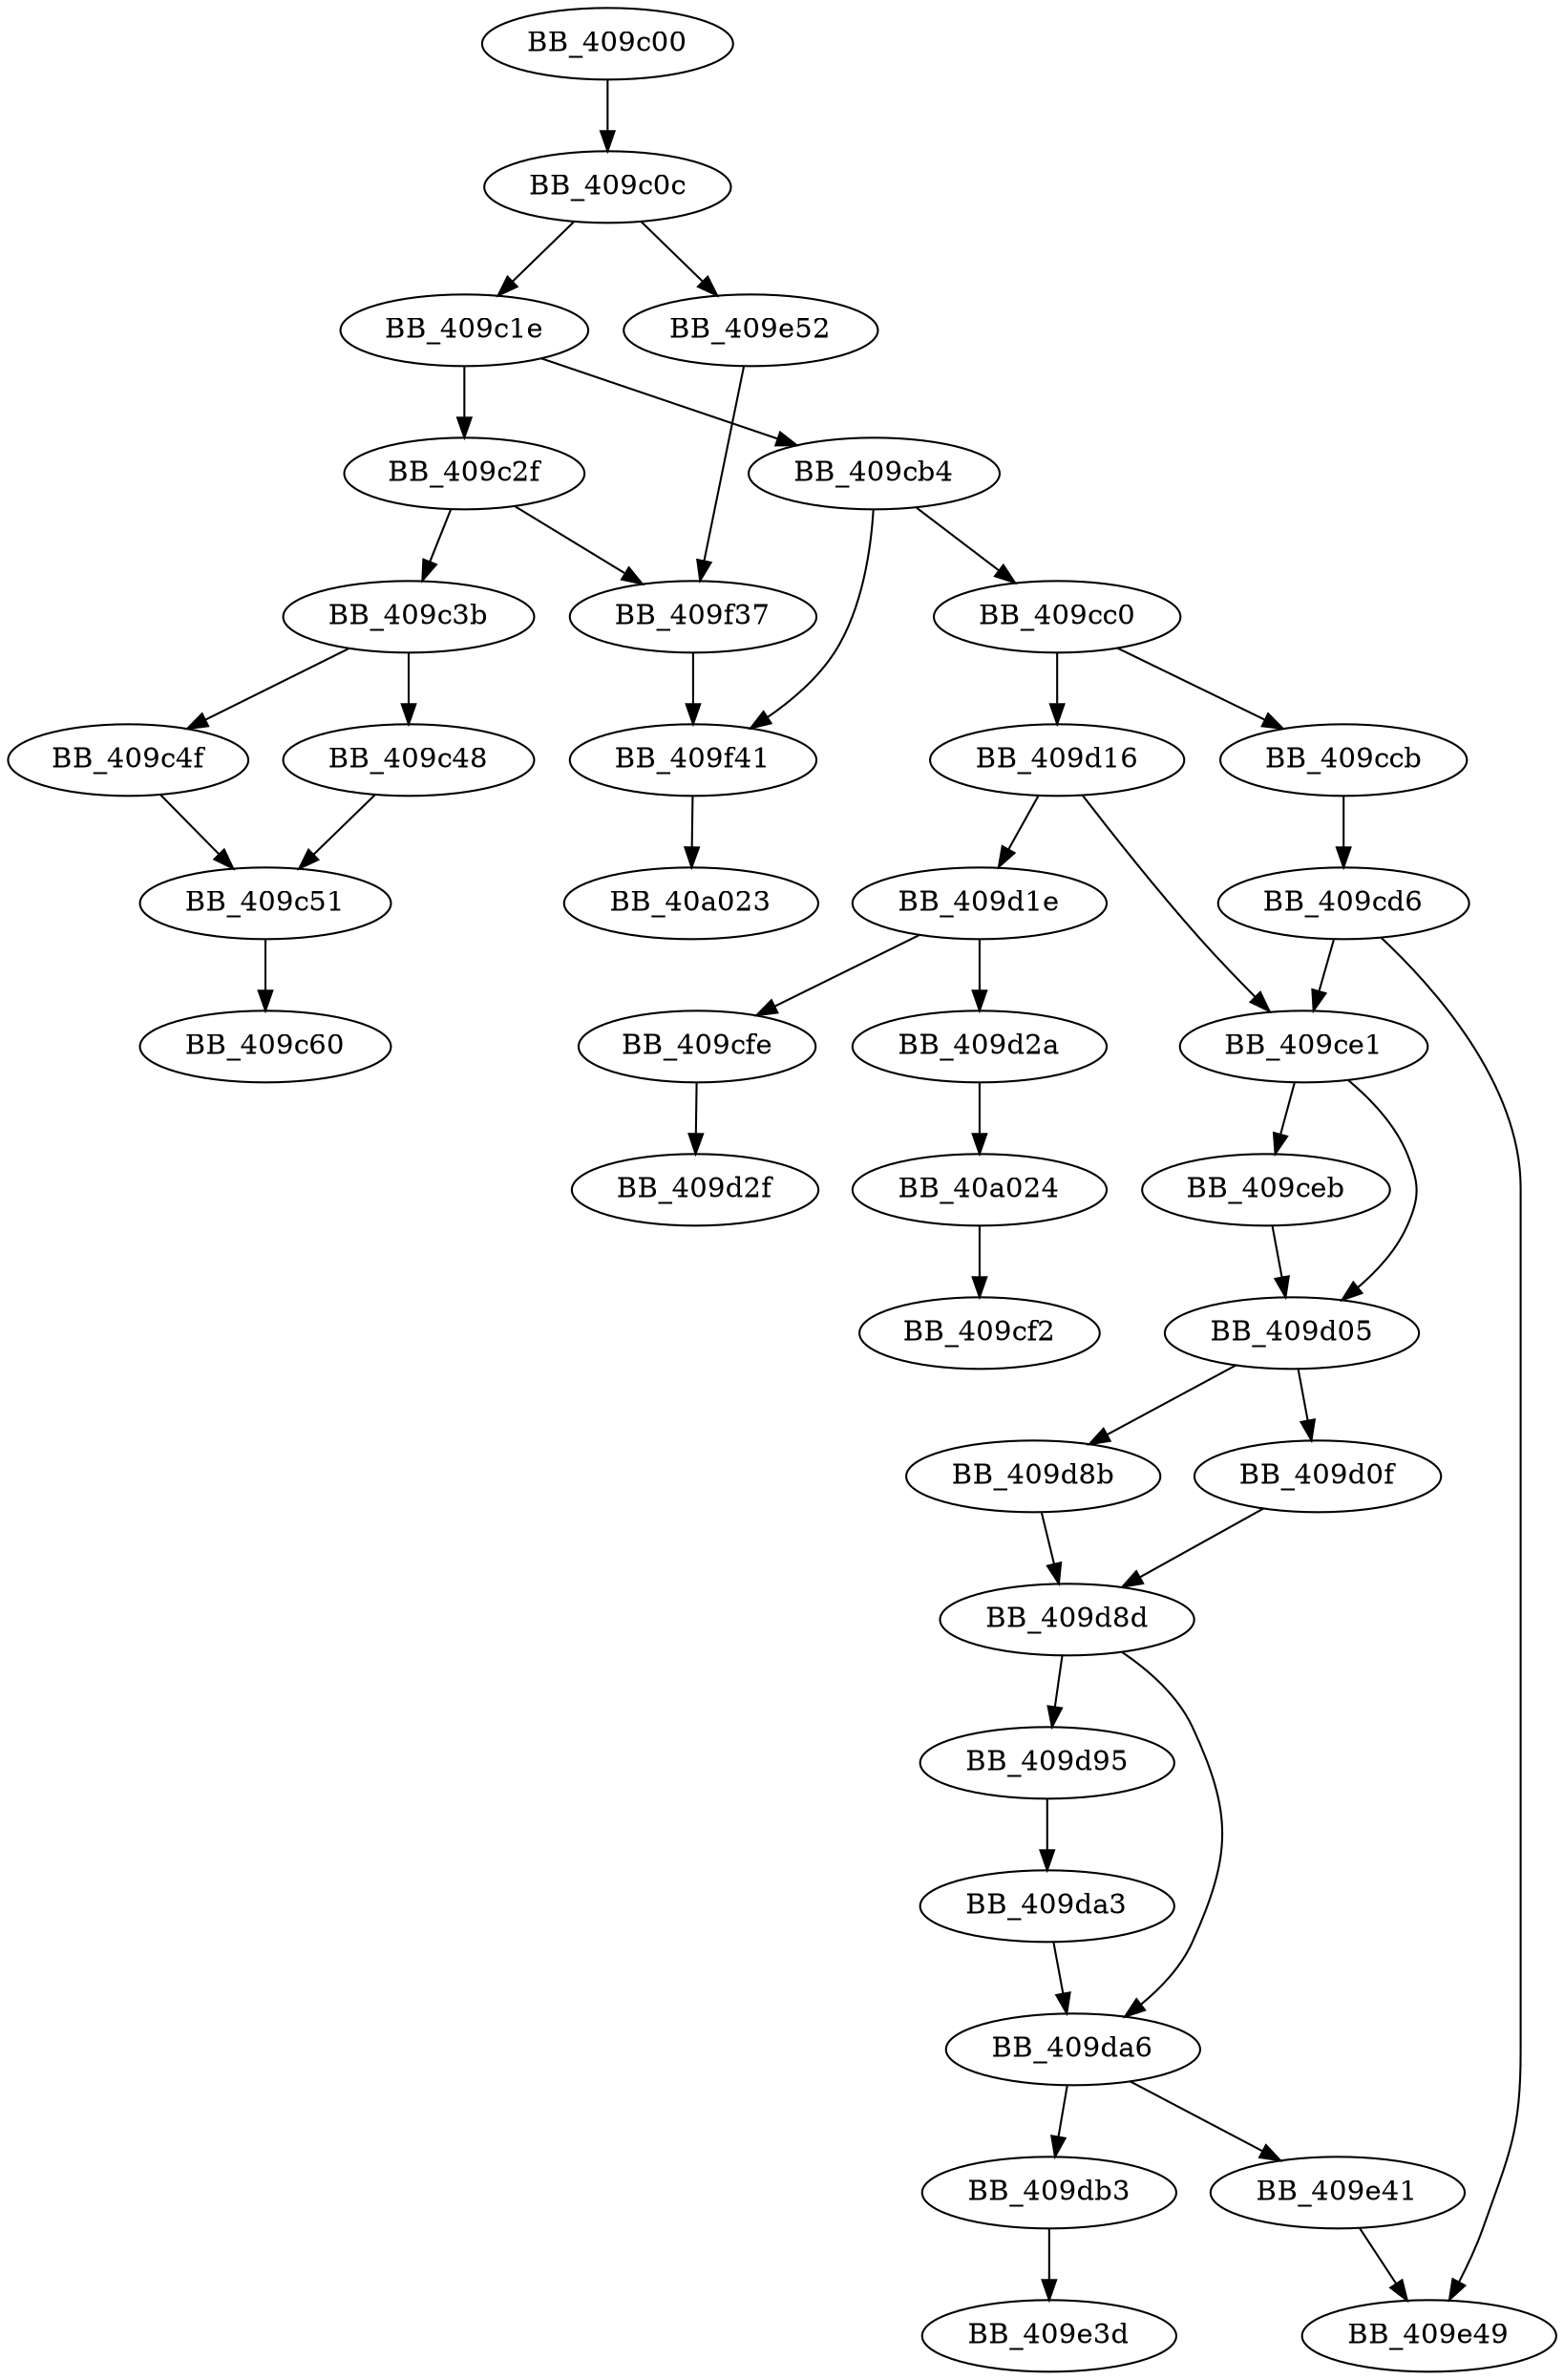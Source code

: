 DiGraph sub_409C00{
BB_409c00->BB_409c0c
BB_409c0c->BB_409c1e
BB_409c0c->BB_409e52
BB_409c1e->BB_409c2f
BB_409c1e->BB_409cb4
BB_409c2f->BB_409c3b
BB_409c2f->BB_409f37
BB_409c3b->BB_409c48
BB_409c3b->BB_409c4f
BB_409c48->BB_409c51
BB_409c4f->BB_409c51
BB_409c51->BB_409c60
BB_409cb4->BB_409cc0
BB_409cb4->BB_409f41
BB_409cc0->BB_409ccb
BB_409cc0->BB_409d16
BB_409ccb->BB_409cd6
BB_409cd6->BB_409ce1
BB_409cd6->BB_409e49
BB_409ce1->BB_409ceb
BB_409ce1->BB_409d05
BB_409ceb->BB_409d05
BB_409cfe->BB_409d2f
BB_409d05->BB_409d0f
BB_409d05->BB_409d8b
BB_409d0f->BB_409d8d
BB_409d16->BB_409ce1
BB_409d16->BB_409d1e
BB_409d1e->BB_409cfe
BB_409d1e->BB_409d2a
BB_409d2a->BB_40a024
BB_409d8b->BB_409d8d
BB_409d8d->BB_409d95
BB_409d8d->BB_409da6
BB_409d95->BB_409da3
BB_409da3->BB_409da6
BB_409da6->BB_409db3
BB_409da6->BB_409e41
BB_409db3->BB_409e3d
BB_409e41->BB_409e49
BB_409e52->BB_409f37
BB_409f37->BB_409f41
BB_409f41->BB_40a023
BB_40a024->BB_409cf2
}

